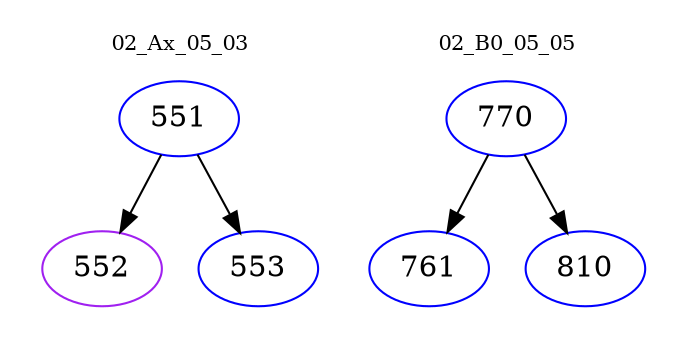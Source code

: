 digraph{
subgraph cluster_0 {
color = white
label = "02_Ax_05_03";
fontsize=10;
T0_551 [label="551", color="blue"]
T0_551 -> T0_552 [color="black"]
T0_552 [label="552", color="purple"]
T0_551 -> T0_553 [color="black"]
T0_553 [label="553", color="blue"]
}
subgraph cluster_1 {
color = white
label = "02_B0_05_05";
fontsize=10;
T1_770 [label="770", color="blue"]
T1_770 -> T1_761 [color="black"]
T1_761 [label="761", color="blue"]
T1_770 -> T1_810 [color="black"]
T1_810 [label="810", color="blue"]
}
}
